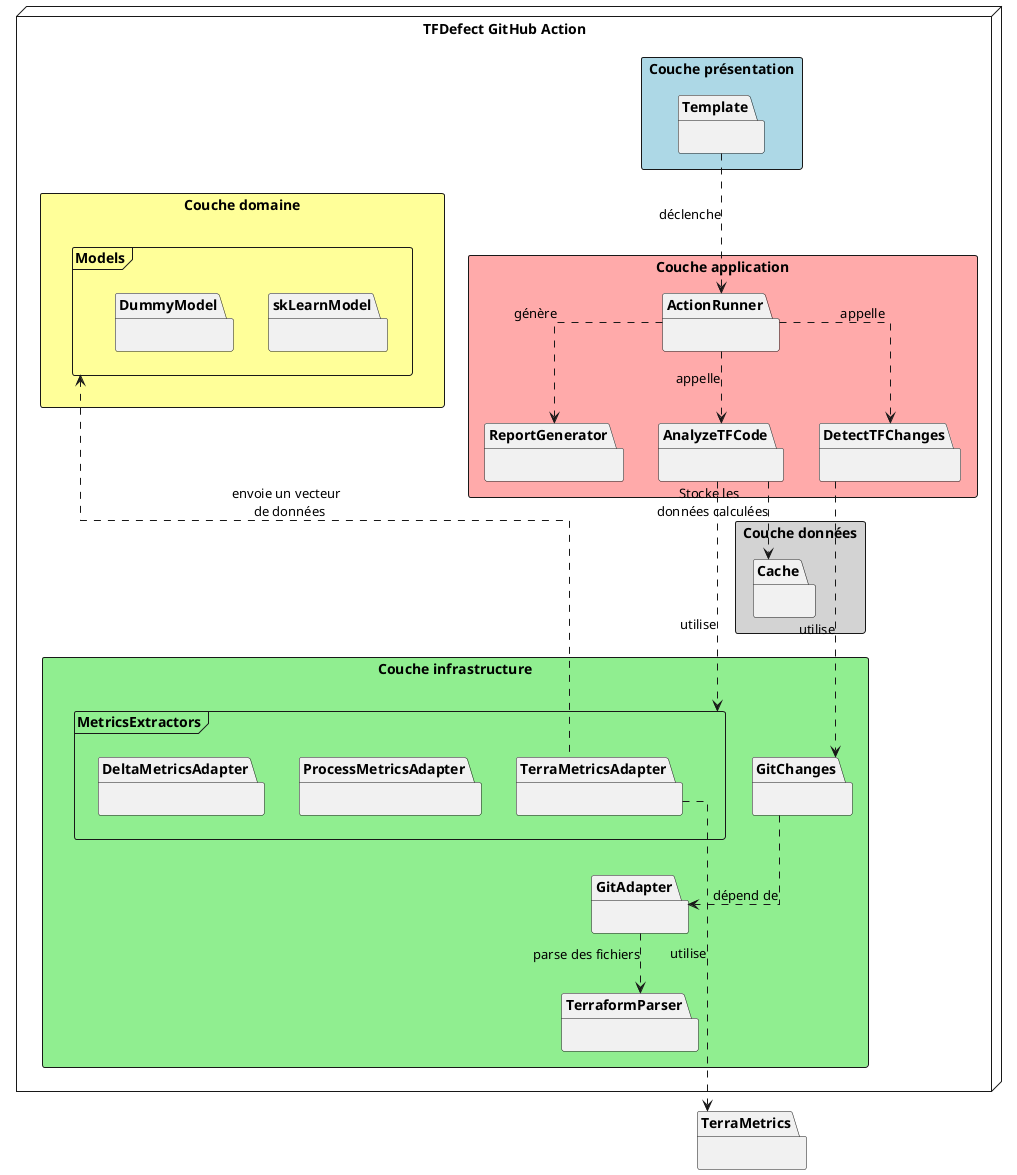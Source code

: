 @startuml
skinparam linetype ortho

node "TFDefect GitHub Action" {
    
    rectangle "Couche présentation"  #ADD8E6 {
        package "Template" {}
    }

    rectangle "Couche application" #FFAAAA {
        package "ActionRunner" {}
        package "AnalyzeTFCode" {}
        package "DetectTFChanges" {}
        package "ReportGenerator" {}
    }

    rectangle "Couche domaine" #FFFF99 {
        frame "Models" {
            package "skLearnModel" {}
            package "DummyModel" {}
        }
        
    }

    rectangle "Couche infrastructure" #90EE90 {
        package "GitChanges" {}
        package "GitAdapter" {}
        package "TerraformParser" {}
        frame "MetricsExtractors" {
            package "TerraMetricsAdapter" {}
            package "ProcessMetricsAdapter" {}
            package "DeltaMetricsAdapter" {}
        }
        
    }

    rectangle "Couche données" #D3D3D3 {
        package "Cache" {}
    }
}

package TerraMetrics{}

' Relations entre les couches
Template ..> ActionRunner : "déclenche"

ActionRunner ..> DetectTFChanges : "appelle"
ActionRunner ..> AnalyzeTFCode : "appelle"
ActionRunner ..> ReportGenerator : "génère"

DetectTFChanges ...> GitChanges : "utilise"
GitChanges ..> GitAdapter : "dépend de"
GitAdapter ..> TerraformParser : "parse des fichiers"

AnalyzeTFCode .down.> Cache: Stocke les \n données calculées
AnalyzeTFCode ...> MetricsExtractors: utilise
TerraMetricsAdapter ....> TerraMetrics: utilise
Models <.... TerraMetricsAdapter : "envoie un vecteur \n de données"

@enduml
